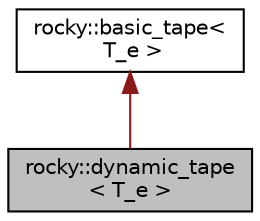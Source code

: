 digraph "rocky::dynamic_tape&lt; T_e &gt;"
{
 // LATEX_PDF_SIZE
  edge [fontname="Helvetica",fontsize="10",labelfontname="Helvetica",labelfontsize="10"];
  node [fontname="Helvetica",fontsize="10",shape=record];
  Node1 [label="rocky::dynamic_tape\l\< T_e \>",height=0.2,width=0.4,color="black", fillcolor="grey75", style="filled", fontcolor="black",tooltip="dynamic data tape"];
  Node2 -> Node1 [dir="back",color="firebrick4",fontsize="10",style="solid",fontname="Helvetica"];
  Node2 [label="rocky::basic_tape\<\l T_e \>",height=0.2,width=0.4,color="black", fillcolor="white", style="filled",URL="$classrocky_1_1basic__tape.html",tooltip="base class for tapes"];
}
